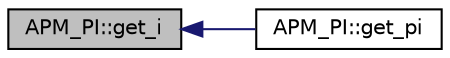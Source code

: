 digraph "APM_PI::get_i"
{
 // INTERACTIVE_SVG=YES
  edge [fontname="Helvetica",fontsize="10",labelfontname="Helvetica",labelfontsize="10"];
  node [fontname="Helvetica",fontsize="10",shape=record];
  rankdir="LR";
  Node1 [label="APM_PI::get_i",height=0.2,width=0.4,color="black", fillcolor="grey75", style="filled", fontcolor="black"];
  Node1 -> Node2 [dir="back",color="midnightblue",fontsize="10",style="solid",fontname="Helvetica"];
  Node2 [label="APM_PI::get_pi",height=0.2,width=0.4,color="black", fillcolor="white", style="filled",URL="$classAPM__PI.html#afa4f1bb71d90cf0e1abb12fcb085294c"];
}
